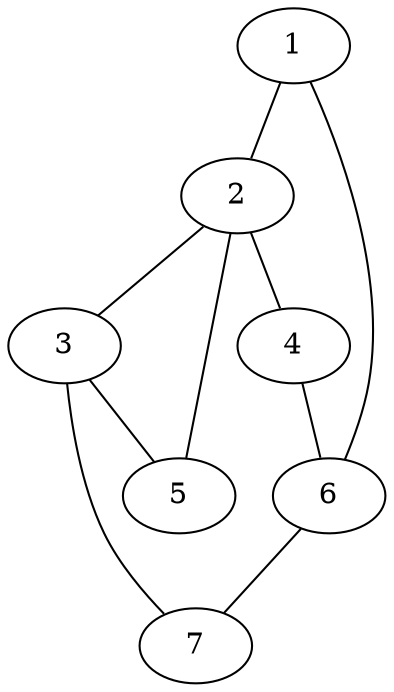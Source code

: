 digraph h {
aaaab[label="1"]
aaaac[label="2"]
aaaba[label="3"]
aaabb[label="4"]
aaabc[label="5"]
aaaad[label="6"]
aaabd[label="7"]
aaaab->aaaac[arrowhead=none]
aaaab->aaaad[arrowhead=none]
aaaac->aaaba[arrowhead=none]
aaaac->aaabb[arrowhead=none]
aaaac->aaabc[arrowhead=none]
aaaba->aaabc[arrowhead=none]
aaaba->aaabd[arrowhead=none]
aaabb->aaaad[arrowhead=none]
aaaad->aaabd[arrowhead=none]
}
